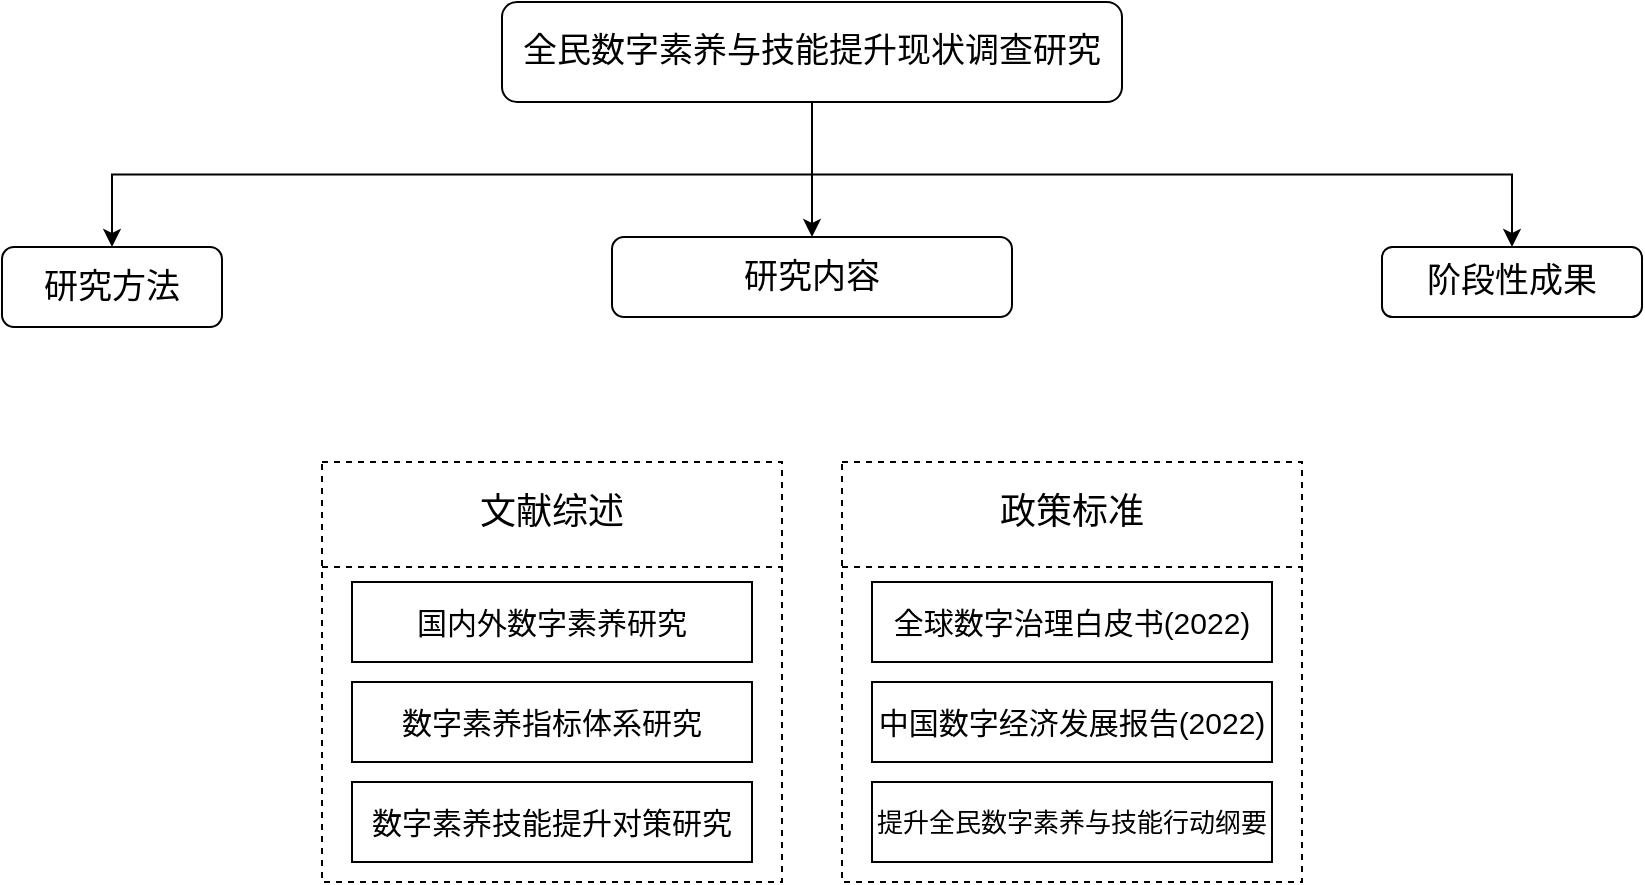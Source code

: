 <mxfile version="21.1.8" type="github">
  <diagram name="第 1 页" id="ylQiIapKLuFGazXnUSWv">
    <mxGraphModel dx="984" dy="585" grid="1" gridSize="10" guides="1" tooltips="1" connect="1" arrows="1" fold="1" page="1" pageScale="1" pageWidth="827" pageHeight="1169" math="0" shadow="0">
      <root>
        <mxCell id="0" />
        <mxCell id="1" parent="0" />
        <mxCell id="sdYyX6AsqRZzDsCQbQxA-26" style="edgeStyle=orthogonalEdgeStyle;rounded=0;orthogonalLoop=1;jettySize=auto;html=1;exitX=0.5;exitY=1;exitDx=0;exitDy=0;" edge="1" parent="1" source="sdYyX6AsqRZzDsCQbQxA-2" target="sdYyX6AsqRZzDsCQbQxA-4">
          <mxGeometry relative="1" as="geometry" />
        </mxCell>
        <mxCell id="sdYyX6AsqRZzDsCQbQxA-27" style="edgeStyle=orthogonalEdgeStyle;rounded=0;orthogonalLoop=1;jettySize=auto;html=1;exitX=0.5;exitY=1;exitDx=0;exitDy=0;entryX=0.5;entryY=0;entryDx=0;entryDy=0;" edge="1" parent="1" source="sdYyX6AsqRZzDsCQbQxA-2" target="sdYyX6AsqRZzDsCQbQxA-7">
          <mxGeometry relative="1" as="geometry" />
        </mxCell>
        <mxCell id="sdYyX6AsqRZzDsCQbQxA-28" style="edgeStyle=orthogonalEdgeStyle;rounded=0;orthogonalLoop=1;jettySize=auto;html=1;exitX=0.5;exitY=1;exitDx=0;exitDy=0;entryX=0.5;entryY=0;entryDx=0;entryDy=0;" edge="1" parent="1" source="sdYyX6AsqRZzDsCQbQxA-2" target="sdYyX6AsqRZzDsCQbQxA-5">
          <mxGeometry relative="1" as="geometry" />
        </mxCell>
        <mxCell id="sdYyX6AsqRZzDsCQbQxA-2" value="全民数字素养与技能提升现状调查研究" style="rounded=1;whiteSpace=wrap;html=1;fontSize=17;" vertex="1" parent="1">
          <mxGeometry x="290" y="20" width="310" height="50" as="geometry" />
        </mxCell>
        <mxCell id="sdYyX6AsqRZzDsCQbQxA-4" value="研究内容" style="rounded=1;whiteSpace=wrap;html=1;fontSize=17;" vertex="1" parent="1">
          <mxGeometry x="345" y="137.5" width="200" height="40" as="geometry" />
        </mxCell>
        <mxCell id="sdYyX6AsqRZzDsCQbQxA-5" value="阶段性成果" style="rounded=1;whiteSpace=wrap;html=1;fontSize=17;" vertex="1" parent="1">
          <mxGeometry x="730" y="142.5" width="130" height="35" as="geometry" />
        </mxCell>
        <mxCell id="sdYyX6AsqRZzDsCQbQxA-7" value="研究方法" style="rounded=1;whiteSpace=wrap;html=1;fontSize=17;" vertex="1" parent="1">
          <mxGeometry x="40" y="142.5" width="110" height="40" as="geometry" />
        </mxCell>
        <mxCell id="sdYyX6AsqRZzDsCQbQxA-9" value="" style="rounded=0;whiteSpace=wrap;html=1;dashed=1;" vertex="1" parent="1">
          <mxGeometry x="200" y="250" width="230" height="210" as="geometry" />
        </mxCell>
        <mxCell id="sdYyX6AsqRZzDsCQbQxA-10" value="" style="endArrow=none;dashed=1;html=1;rounded=0;entryX=1;entryY=0.25;entryDx=0;entryDy=0;exitX=0;exitY=0.25;exitDx=0;exitDy=0;" edge="1" parent="1" source="sdYyX6AsqRZzDsCQbQxA-9" target="sdYyX6AsqRZzDsCQbQxA-9">
          <mxGeometry width="50" height="50" relative="1" as="geometry">
            <mxPoint x="360" y="350" as="sourcePoint" />
            <mxPoint x="410" y="300" as="targetPoint" />
          </mxGeometry>
        </mxCell>
        <mxCell id="sdYyX6AsqRZzDsCQbQxA-11" value="文献综述" style="text;html=1;strokeColor=none;fillColor=none;align=center;verticalAlign=middle;whiteSpace=wrap;rounded=0;fontSize=18;" vertex="1" parent="1">
          <mxGeometry x="240" y="260" width="150" height="30" as="geometry" />
        </mxCell>
        <mxCell id="sdYyX6AsqRZzDsCQbQxA-14" value="国内外数字素养研究" style="rounded=0;whiteSpace=wrap;html=1;fontSize=15;" vertex="1" parent="1">
          <mxGeometry x="215" y="310" width="200" height="40" as="geometry" />
        </mxCell>
        <mxCell id="sdYyX6AsqRZzDsCQbQxA-15" value="数字素养指标体系研究" style="rounded=0;whiteSpace=wrap;html=1;fontSize=15;" vertex="1" parent="1">
          <mxGeometry x="215" y="360" width="200" height="40" as="geometry" />
        </mxCell>
        <mxCell id="sdYyX6AsqRZzDsCQbQxA-16" value="数字素养技能提升对策研究" style="rounded=0;whiteSpace=wrap;html=1;fontSize=15;" vertex="1" parent="1">
          <mxGeometry x="215" y="410" width="200" height="40" as="geometry" />
        </mxCell>
        <mxCell id="sdYyX6AsqRZzDsCQbQxA-17" value="" style="rounded=0;whiteSpace=wrap;html=1;dashed=1;" vertex="1" parent="1">
          <mxGeometry x="460" y="250" width="230" height="210" as="geometry" />
        </mxCell>
        <mxCell id="sdYyX6AsqRZzDsCQbQxA-18" value="" style="endArrow=none;dashed=1;html=1;rounded=0;entryX=1;entryY=0.25;entryDx=0;entryDy=0;exitX=0;exitY=0.25;exitDx=0;exitDy=0;" edge="1" parent="1" source="sdYyX6AsqRZzDsCQbQxA-17" target="sdYyX6AsqRZzDsCQbQxA-17">
          <mxGeometry width="50" height="50" relative="1" as="geometry">
            <mxPoint x="620" y="350" as="sourcePoint" />
            <mxPoint x="670" y="300" as="targetPoint" />
          </mxGeometry>
        </mxCell>
        <mxCell id="sdYyX6AsqRZzDsCQbQxA-19" value="政策标准" style="text;html=1;strokeColor=none;fillColor=none;align=center;verticalAlign=middle;whiteSpace=wrap;rounded=0;fontSize=18;" vertex="1" parent="1">
          <mxGeometry x="500" y="260" width="150" height="30" as="geometry" />
        </mxCell>
        <mxCell id="sdYyX6AsqRZzDsCQbQxA-20" value="全球数字治理白皮书(2022)" style="rounded=0;whiteSpace=wrap;html=1;fontSize=15;" vertex="1" parent="1">
          <mxGeometry x="475" y="310" width="200" height="40" as="geometry" />
        </mxCell>
        <mxCell id="sdYyX6AsqRZzDsCQbQxA-21" value="中国数字经济发展报告(2022)" style="rounded=0;whiteSpace=wrap;html=1;fontSize=15;" vertex="1" parent="1">
          <mxGeometry x="475" y="360" width="200" height="40" as="geometry" />
        </mxCell>
        <mxCell id="sdYyX6AsqRZzDsCQbQxA-22" value="提升全民数字素养与技能行动纲要" style="rounded=0;whiteSpace=wrap;html=1;fontSize=13;" vertex="1" parent="1">
          <mxGeometry x="475" y="410" width="200" height="40" as="geometry" />
        </mxCell>
      </root>
    </mxGraphModel>
  </diagram>
</mxfile>
